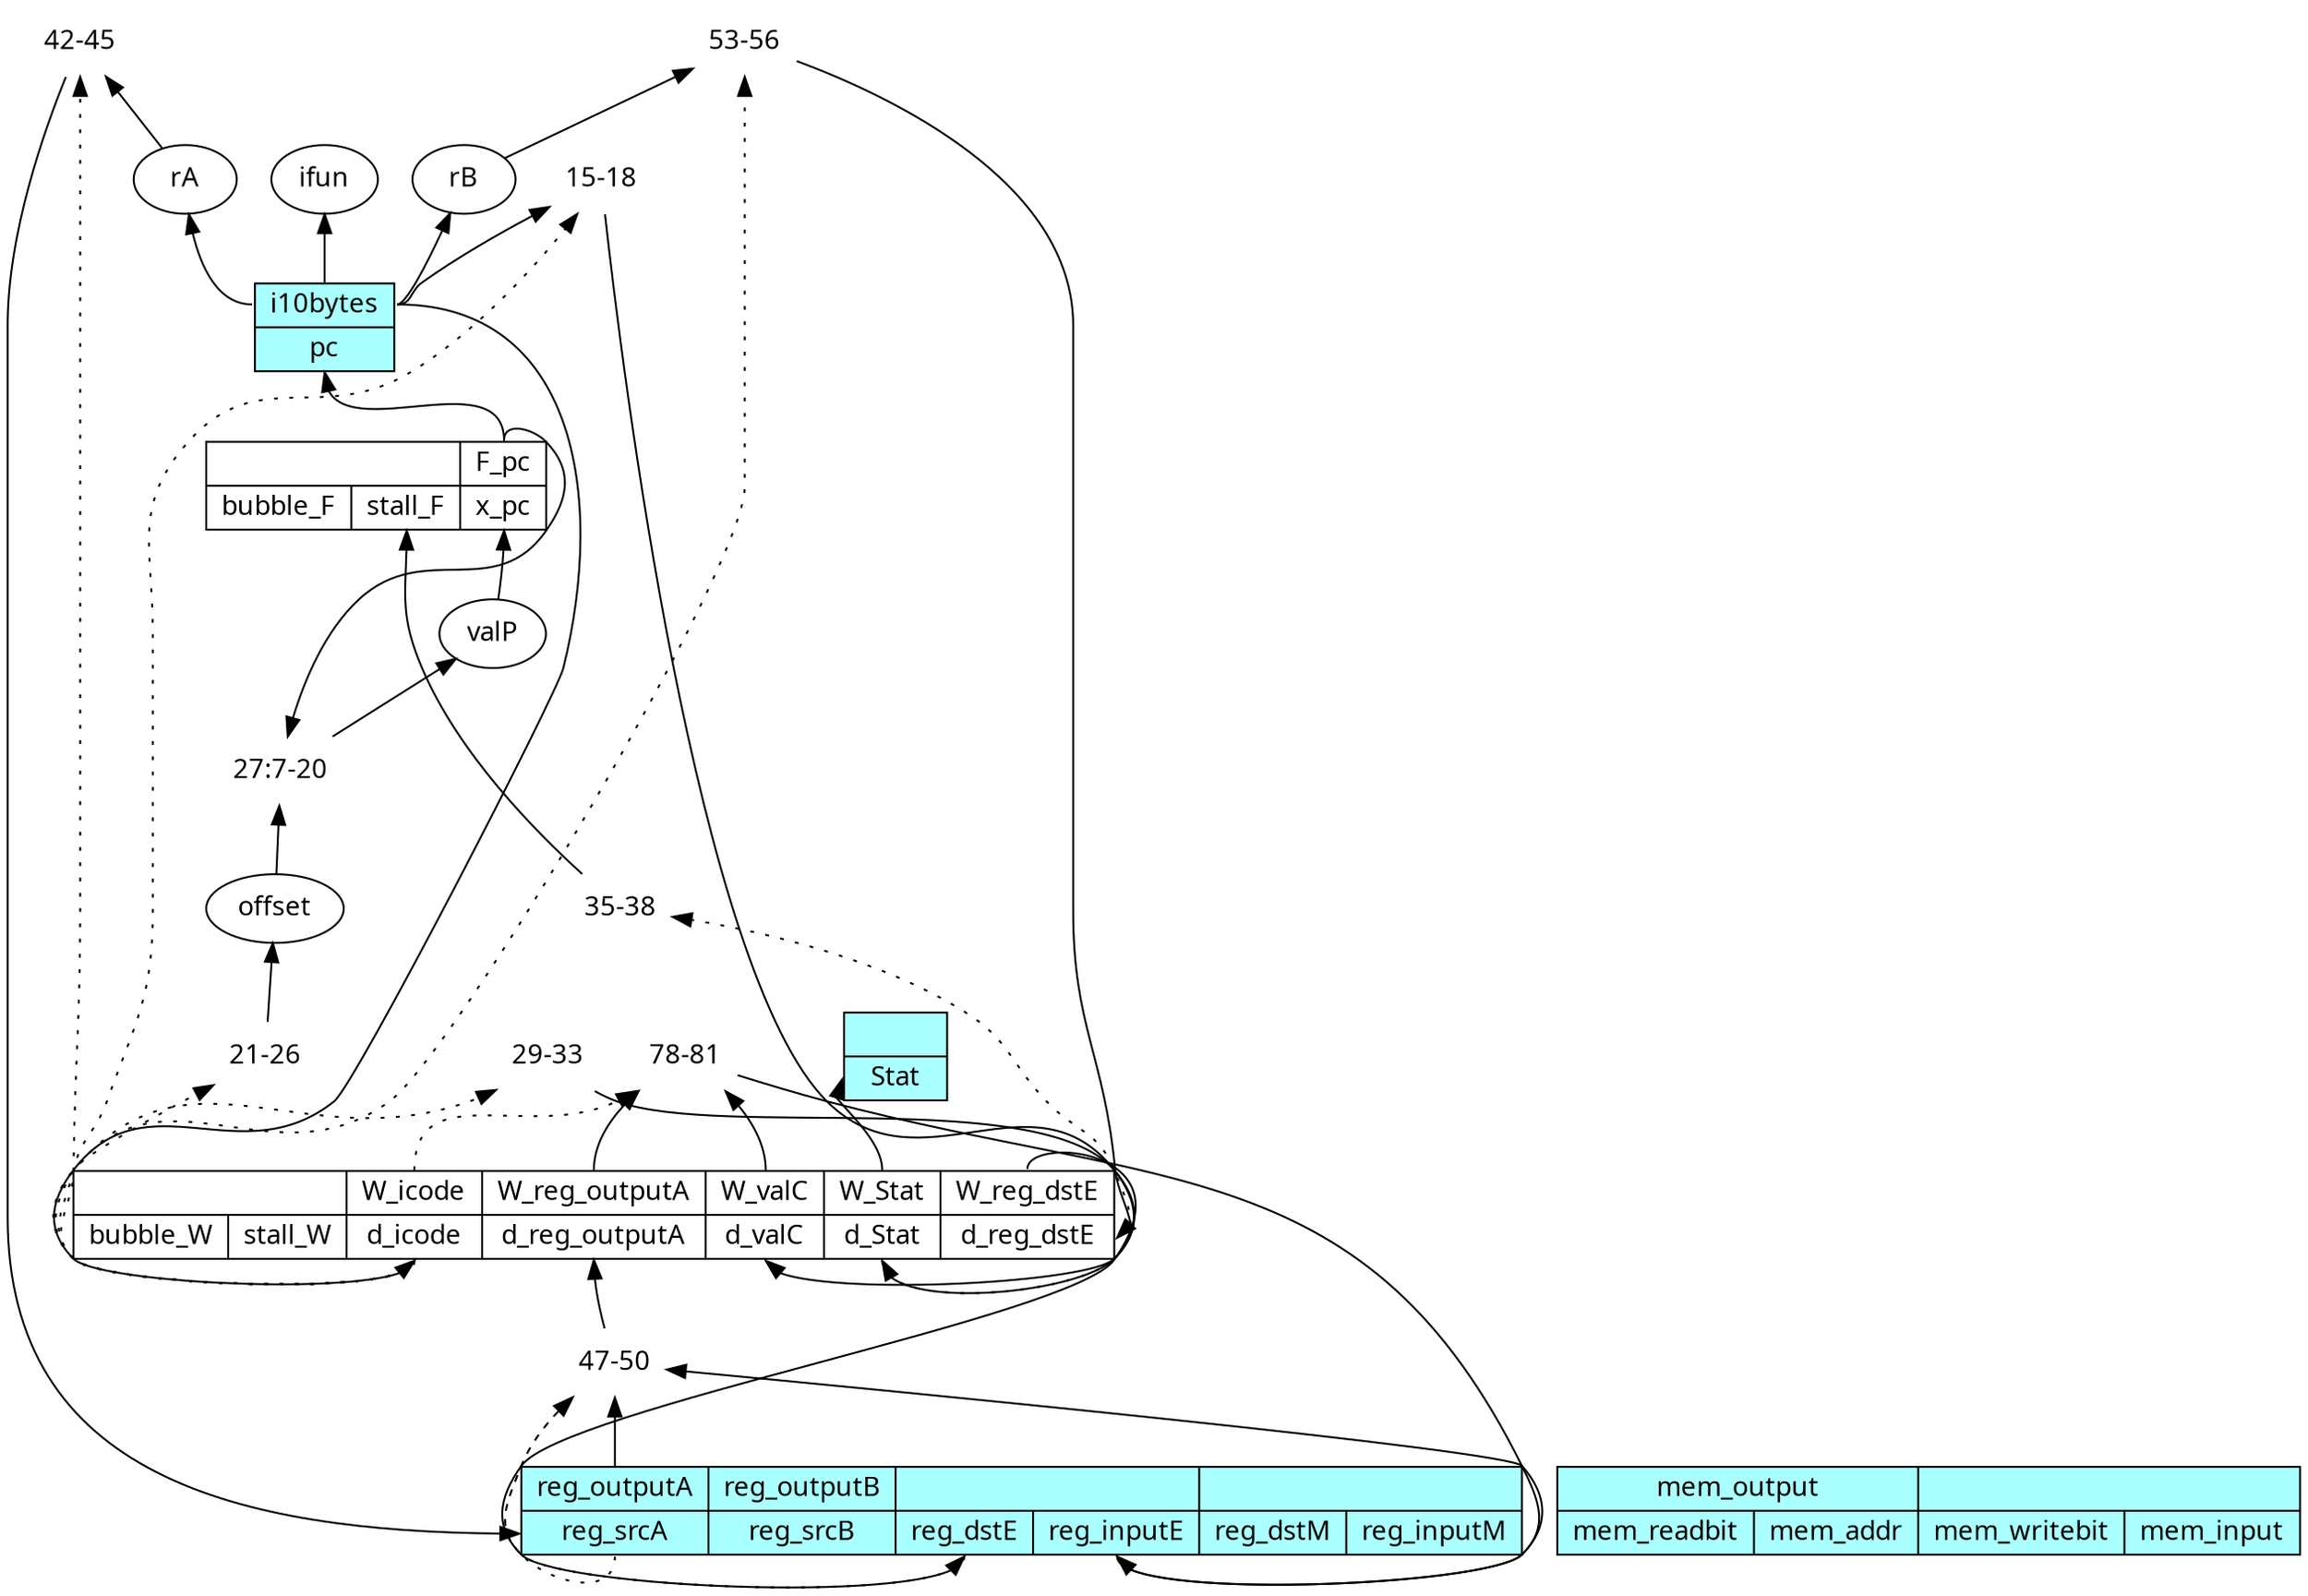 digraph pipelab1_base { // auto-generated HCL2 visualization via graphviz
    node [ fontname="sans-serif" ];
    rankdir=BT;
    ///////////////////////// builtin components ////////////////////////

    _regfile [shape="record" label="{<reg_outputA>reg_outputA|<reg_srcA>reg_srcA}|{<reg_outputB>reg_outputB|<reg_srcB>reg_srcB}|{|{<reg_dstE>reg_dstE|<reg_inputE>reg_inputE}}|{|{<reg_dstM>reg_dstM|<reg_inputM>reg_inputM}}" style="filled" fillcolor="#aaffff"];
    _datamem [shape="record" label="{<mem_output>mem_output|{<mem_readbit>mem_readbit|<mem_addr>mem_addr}}|{|{<mem_writebit>mem_writebit|<mem_input>mem_input}}" style="filled" fillcolor="#aaffff"];
    _instmem [shape="record" label="{<i10bytes>i10bytes|<pc>pc}" style="filled" fillcolor="#aaffff"];
    _status [shape="record" label="{|<Stat>Stat}" style="filled" fillcolor="#aaffff"];

    //////////////////////////// user code //////////////////////////////

_reg_F [shape="record" label="{|{<bubble_F>bubble_F|<stall_F>stall_F}}|{<F_pc>F_pc|<x_pc>x_pc}"];
    _reg_F:F_pc -> _instmem:pc;
    _instmem:i10bytes -> _reg_W:d_icode;
    _instmem:i10bytes -> ifun;
    _instmem:i10bytes -> rA;
    _instmem:i10bytes -> rB;
    _op_d_valC [shape="none" label="15-18"];
    _op_d_valC -> _reg_W:d_valC;
    _instmem:i10bytes -> _op_d_valC;
    _reg_W:d_icode -> _op_d_valC [style=dotted];
    _op_offset [shape="none" label="21-26"];
    _op_offset -> offset;
    _reg_W:d_icode -> _op_offset [style=dotted];
    _op_valP [shape="none" label="27:7-20"];
    _op_valP -> valP;
    _reg_F:F_pc -> _op_valP;
    offset -> _op_valP;
    _op_d_Stat [shape="none" label="29-33"];
    _op_d_Stat -> _reg_W:d_Stat;
    _reg_W:d_icode -> _op_d_Stat [style=dotted];
    _op_stall_F [shape="none" label="35-38"];
    _op_stall_F -> _reg_F:stall_F;
    _reg_W:d_Stat -> _op_stall_F [style=dotted];
    _op_reg_srcA [shape="none" label="42-45"];
    _op_reg_srcA -> _regfile:reg_srcA;
    rA -> _op_reg_srcA;
    _reg_W:d_icode -> _op_reg_srcA [style=dotted];
    _op_d_reg_outputA [shape="none" label="47-50"];
    _op_d_reg_outputA -> _reg_W:d_reg_outputA;
    _regfile:reg_inputE -> _op_d_reg_outputA;
    _regfile:reg_outputA -> _op_d_reg_outputA;
    _regfile:reg_dstE -> _op_d_reg_outputA [style=dotted];
    _regfile:reg_srcA -> _op_d_reg_outputA [style=dotted];
    _op_d_reg_dstE [shape="none" label="53-56"];
    _op_d_reg_dstE -> _reg_W:d_reg_dstE;
    rB -> _op_d_reg_dstE;
    _reg_W:d_icode -> _op_d_reg_dstE [style=dotted];
_reg_W [shape="record" label="{|{<bubble_W>bubble_W|<stall_W>stall_W}}|{<W_icode>W_icode|<d_icode>d_icode}|{<W_reg_outputA>W_reg_outputA|<d_reg_outputA>d_reg_outputA}|{<W_valC>W_valC|<d_valC>d_valC}|{<W_Stat>W_Stat|<d_Stat>d_Stat}|{<W_reg_dstE>W_reg_dstE|<d_reg_dstE>d_reg_dstE}"];
    _reg_W:W_reg_dstE -> _regfile:reg_dstE;
    _reg_W:W_Stat -> _status:Stat;
    _op_reg_inputE [shape="none" label="78-81"];
    _op_reg_inputE -> _regfile:reg_inputE;
    _reg_W:W_reg_outputA -> _op_reg_inputE;
    _reg_W:W_valC -> _op_reg_inputE;
    _reg_W:W_icode -> _op_reg_inputE [style=dotted];
    valP -> _reg_F:x_pc;

}